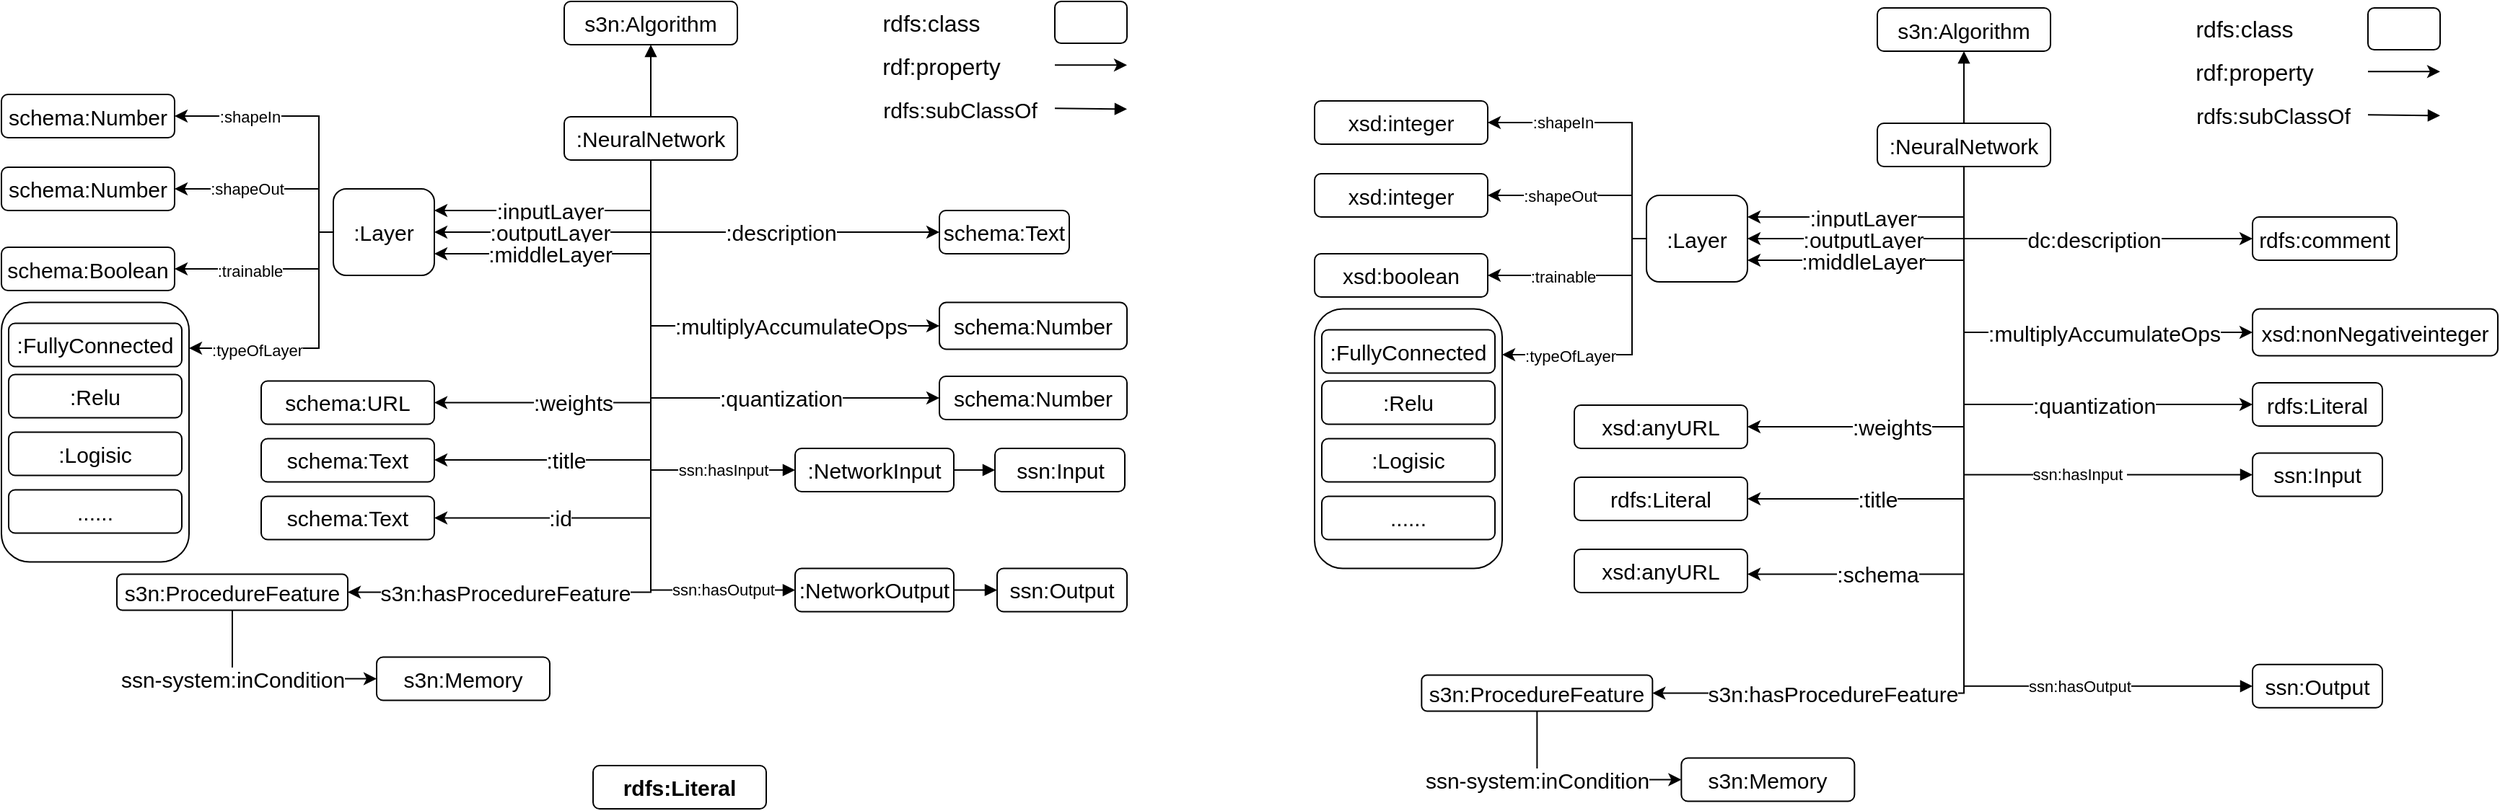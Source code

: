 <mxfile version="14.9.7" type="github">
  <diagram id="LXL1NXqvXz7W8JA6Dsug" name="Page-1">
    <mxGraphModel dx="1291" dy="583" grid="1" gridSize="10" guides="1" tooltips="1" connect="1" arrows="1" fold="1" page="0" pageScale="1" pageWidth="850" pageHeight="1100" math="0" shadow="0">
      <root>
        <mxCell id="0" />
        <mxCell id="1" parent="0" />
        <mxCell id="jss7JCfpPxiry4sK2nVC-1" value="s3n:Algorithm" style="rounded=1;whiteSpace=wrap;html=1;fontSize=15;" parent="1" vertex="1">
          <mxGeometry x="290" y="210" width="120" height="30" as="geometry" />
        </mxCell>
        <mxCell id="jss7JCfpPxiry4sK2nVC-13" value=":title" style="edgeStyle=orthogonalEdgeStyle;rounded=0;orthogonalLoop=1;jettySize=auto;html=1;exitX=0.5;exitY=1;exitDx=0;exitDy=0;fontSize=15;entryX=1;entryY=0.5;entryDx=0;entryDy=0;" parent="1" source="jss7JCfpPxiry4sK2nVC-2" edge="1" target="jss7JCfpPxiry4sK2nVC-33">
          <mxGeometry x="0.492" relative="1" as="geometry">
            <mxPoint x="200" y="485" as="targetPoint" />
            <Array as="points">
              <mxPoint x="350" y="528" />
              <mxPoint x="200" y="528" />
            </Array>
            <mxPoint as="offset" />
          </mxGeometry>
        </mxCell>
        <mxCell id="jss7JCfpPxiry4sK2nVC-15" value=":id" style="edgeStyle=orthogonalEdgeStyle;rounded=0;orthogonalLoop=1;jettySize=auto;html=1;exitX=0.5;exitY=1;exitDx=0;exitDy=0;entryX=1;entryY=0.5;entryDx=0;entryDy=0;fontSize=15;" parent="1" source="jss7JCfpPxiry4sK2nVC-2" target="jss7JCfpPxiry4sK2nVC-34" edge="1">
          <mxGeometry x="0.562" relative="1" as="geometry">
            <mxPoint x="350" y="730" as="targetPoint" />
            <mxPoint as="offset" />
          </mxGeometry>
        </mxCell>
        <mxCell id="jss7JCfpPxiry4sK2nVC-16" value=":weights" style="edgeStyle=orthogonalEdgeStyle;rounded=0;orthogonalLoop=1;jettySize=auto;html=1;exitX=0.5;exitY=1;exitDx=0;exitDy=0;entryX=1;entryY=0.5;entryDx=0;entryDy=0;fontSize=15;" parent="1" source="jss7JCfpPxiry4sK2nVC-2" target="jss7JCfpPxiry4sK2nVC-3" edge="1">
          <mxGeometry x="0.396" relative="1" as="geometry">
            <mxPoint x="810.0" y="500" as="targetPoint" />
            <mxPoint as="offset" />
          </mxGeometry>
        </mxCell>
        <mxCell id="jss7JCfpPxiry4sK2nVC-20" value=":inputLayer" style="edgeStyle=orthogonalEdgeStyle;rounded=0;orthogonalLoop=1;jettySize=auto;html=1;exitX=0.5;exitY=1;exitDx=0;exitDy=0;entryX=1;entryY=0.25;entryDx=0;entryDy=0;fontSize=15;" parent="1" source="jss7JCfpPxiry4sK2nVC-2" target="jss7JCfpPxiry4sK2nVC-19" edge="1">
          <mxGeometry x="0.135" relative="1" as="geometry">
            <mxPoint as="offset" />
          </mxGeometry>
        </mxCell>
        <mxCell id="jss7JCfpPxiry4sK2nVC-23" value=":outputLayer" style="edgeStyle=orthogonalEdgeStyle;rounded=0;orthogonalLoop=1;jettySize=auto;html=1;exitX=0.5;exitY=1;exitDx=0;exitDy=0;entryX=1;entryY=0.5;entryDx=0;entryDy=0;fontSize=15;" parent="1" source="jss7JCfpPxiry4sK2nVC-2" target="jss7JCfpPxiry4sK2nVC-19" edge="1">
          <mxGeometry x="0.2" relative="1" as="geometry">
            <mxPoint x="40" y="390" as="targetPoint" />
            <mxPoint as="offset" />
          </mxGeometry>
        </mxCell>
        <mxCell id="jss7JCfpPxiry4sK2nVC-24" value=":middleLayer" style="edgeStyle=orthogonalEdgeStyle;rounded=0;orthogonalLoop=1;jettySize=auto;html=1;exitX=0.5;exitY=1;exitDx=0;exitDy=0;entryX=1;entryY=0.75;entryDx=0;entryDy=0;fontSize=15;" parent="1" source="jss7JCfpPxiry4sK2nVC-2" target="jss7JCfpPxiry4sK2nVC-19" edge="1">
          <mxGeometry x="0.256" relative="1" as="geometry">
            <mxPoint as="offset" />
          </mxGeometry>
        </mxCell>
        <mxCell id="jss7JCfpPxiry4sK2nVC-37" value=":description" style="edgeStyle=orthogonalEdgeStyle;rounded=0;orthogonalLoop=1;jettySize=auto;html=1;exitX=0.5;exitY=1;exitDx=0;exitDy=0;entryX=0;entryY=0.5;entryDx=0;entryDy=0;fontSize=15;" parent="1" source="jss7JCfpPxiry4sK2nVC-2" target="jss7JCfpPxiry4sK2nVC-36" edge="1">
          <mxGeometry x="0.12" relative="1" as="geometry">
            <mxPoint as="offset" />
          </mxGeometry>
        </mxCell>
        <mxCell id="jss7JCfpPxiry4sK2nVC-38" value=":multiplyAccumulateOps" style="edgeStyle=orthogonalEdgeStyle;rounded=0;orthogonalLoop=1;jettySize=auto;html=1;exitX=0.5;exitY=1;exitDx=0;exitDy=0;entryX=0;entryY=0.5;entryDx=0;entryDy=0;fontSize=15;" parent="1" source="jss7JCfpPxiry4sK2nVC-2" target="jss7JCfpPxiry4sK2nVC-30" edge="1">
          <mxGeometry x="0.346" relative="1" as="geometry">
            <mxPoint as="offset" />
          </mxGeometry>
        </mxCell>
        <mxCell id="jss7JCfpPxiry4sK2nVC-40" value=":quantization" style="edgeStyle=orthogonalEdgeStyle;rounded=0;orthogonalLoop=1;jettySize=auto;html=1;exitX=0.5;exitY=1;exitDx=0;exitDy=0;entryX=0;entryY=0.5;entryDx=0;entryDy=0;fontSize=15;" parent="1" source="jss7JCfpPxiry4sK2nVC-2" target="jss7JCfpPxiry4sK2nVC-32" edge="1">
          <mxGeometry x="0.397" relative="1" as="geometry">
            <mxPoint as="offset" />
          </mxGeometry>
        </mxCell>
        <mxCell id="jss7JCfpPxiry4sK2nVC-59" value="s3n:hasProcedureFeature" style="edgeStyle=orthogonalEdgeStyle;rounded=0;orthogonalLoop=1;jettySize=auto;html=1;exitX=0.5;exitY=1;exitDx=0;exitDy=0;fontSize=15;endArrow=classic;endFill=1;entryX=1;entryY=0.5;entryDx=0;entryDy=0;" parent="1" source="jss7JCfpPxiry4sK2nVC-2" target="jss7JCfpPxiry4sK2nVC-58" edge="1">
          <mxGeometry x="0.571" relative="1" as="geometry">
            <mxPoint x="480" y="810" as="targetPoint" />
            <mxPoint as="offset" />
          </mxGeometry>
        </mxCell>
        <mxCell id="jss7JCfpPxiry4sK2nVC-66" style="edgeStyle=orthogonalEdgeStyle;rounded=0;orthogonalLoop=1;jettySize=auto;html=1;exitX=0.5;exitY=0;exitDx=0;exitDy=0;entryX=0.5;entryY=1;entryDx=0;entryDy=0;fontSize=15;endArrow=block;endFill=1;" parent="1" source="jss7JCfpPxiry4sK2nVC-2" target="jss7JCfpPxiry4sK2nVC-1" edge="1">
          <mxGeometry relative="1" as="geometry" />
        </mxCell>
        <mxCell id="vN-ApxC82CY0WaiQvZb2-4" value="ssn:hasInput " style="edgeStyle=orthogonalEdgeStyle;rounded=0;orthogonalLoop=1;jettySize=auto;html=1;exitX=0.5;exitY=1;exitDx=0;exitDy=0;entryX=0;entryY=0.5;entryDx=0;entryDy=0;endArrow=block;endFill=1;" parent="1" source="jss7JCfpPxiry4sK2nVC-2" target="9Srf9fNfijRDF5B15jsF-1" edge="1">
          <mxGeometry x="0.682" relative="1" as="geometry">
            <mxPoint as="offset" />
          </mxGeometry>
        </mxCell>
        <mxCell id="vN-ApxC82CY0WaiQvZb2-5" value="ssn:hasOutput" style="edgeStyle=orthogonalEdgeStyle;rounded=0;orthogonalLoop=1;jettySize=auto;html=1;exitX=0.5;exitY=1;exitDx=0;exitDy=0;entryX=0;entryY=0.5;entryDx=0;entryDy=0;endArrow=block;endFill=1;" parent="1" source="jss7JCfpPxiry4sK2nVC-2" target="FwwCy6SQuPoG6flF36ar-1" edge="1">
          <mxGeometry x="0.749" relative="1" as="geometry">
            <mxPoint as="offset" />
          </mxGeometry>
        </mxCell>
        <mxCell id="jss7JCfpPxiry4sK2nVC-2" value=":NeuralNetwork" style="rounded=1;whiteSpace=wrap;html=1;fontSize=15;" parent="1" vertex="1">
          <mxGeometry x="290" y="290" width="120" height="30" as="geometry" />
        </mxCell>
        <mxCell id="jss7JCfpPxiry4sK2nVC-3" value="schema:URL" style="rounded=1;whiteSpace=wrap;html=1;fontSize=15;" parent="1" vertex="1">
          <mxGeometry x="80" y="473.25" width="120" height="30" as="geometry" />
        </mxCell>
        <mxCell id="jss7JCfpPxiry4sK2nVC-19" value=":Layer" style="rounded=1;whiteSpace=wrap;html=1;fontSize=15;" parent="1" vertex="1">
          <mxGeometry x="130" y="340" width="70" height="60" as="geometry" />
        </mxCell>
        <mxCell id="jss7JCfpPxiry4sK2nVC-30" value="schema:Number" style="rounded=1;whiteSpace=wrap;html=1;fontSize=15;" parent="1" vertex="1">
          <mxGeometry x="550" y="418.75" width="130" height="32.5" as="geometry" />
        </mxCell>
        <mxCell id="jss7JCfpPxiry4sK2nVC-32" value="schema:Number" style="rounded=1;whiteSpace=wrap;html=1;fontSize=15;" parent="1" vertex="1">
          <mxGeometry x="550" y="470" width="130" height="30" as="geometry" />
        </mxCell>
        <mxCell id="jss7JCfpPxiry4sK2nVC-33" value="schema:Text" style="rounded=1;whiteSpace=wrap;html=1;fontSize=15;" parent="1" vertex="1">
          <mxGeometry x="80" y="513.25" width="120" height="30" as="geometry" />
        </mxCell>
        <mxCell id="jss7JCfpPxiry4sK2nVC-34" value="schema:Text" style="rounded=1;whiteSpace=wrap;html=1;fontSize=15;" parent="1" vertex="1">
          <mxGeometry x="80" y="553.25" width="120" height="30" as="geometry" />
        </mxCell>
        <mxCell id="jss7JCfpPxiry4sK2nVC-36" value="schema:Text" style="rounded=1;whiteSpace=wrap;html=1;fontSize=15;" parent="1" vertex="1">
          <mxGeometry x="550" y="355" width="90" height="30" as="geometry" />
        </mxCell>
        <mxCell id="jss7JCfpPxiry4sK2nVC-39" style="edgeStyle=orthogonalEdgeStyle;rounded=0;orthogonalLoop=1;jettySize=auto;html=1;exitX=0.5;exitY=1;exitDx=0;exitDy=0;fontSize=15;" parent="1" edge="1">
          <mxGeometry relative="1" as="geometry">
            <mxPoint x="685" y="616" as="sourcePoint" />
            <mxPoint x="685" y="616" as="targetPoint" />
          </mxGeometry>
        </mxCell>
        <mxCell id="jss7JCfpPxiry4sK2nVC-50" value="" style="rounded=1;whiteSpace=wrap;html=1;fontSize=16;" parent="1" vertex="1">
          <mxGeometry x="630" y="210" width="50" height="29" as="geometry" />
        </mxCell>
        <mxCell id="jss7JCfpPxiry4sK2nVC-51" value="rdfs:class" style="text;html=1;align=center;verticalAlign=middle;resizable=0;points=[];autosize=1;strokeColor=none;fontSize=16;" parent="1" vertex="1">
          <mxGeometry x="504" y="214.5" width="80" height="20" as="geometry" />
        </mxCell>
        <mxCell id="jss7JCfpPxiry4sK2nVC-52" value="rdf:property" style="text;html=1;align=center;verticalAlign=middle;resizable=0;points=[];autosize=1;strokeColor=none;fontSize=16;" parent="1" vertex="1">
          <mxGeometry x="501" y="244.5" width="100" height="20" as="geometry" />
        </mxCell>
        <mxCell id="jss7JCfpPxiry4sK2nVC-53" value="" style="endArrow=classic;html=1;fontSize=16;" parent="1" edge="1">
          <mxGeometry width="50" height="50" relative="1" as="geometry">
            <mxPoint x="630" y="254.16" as="sourcePoint" />
            <mxPoint x="680" y="254.16" as="targetPoint" />
            <Array as="points">
              <mxPoint x="640" y="254.16" />
            </Array>
          </mxGeometry>
        </mxCell>
        <mxCell id="jss7JCfpPxiry4sK2nVC-55" value="" style="endArrow=block;html=1;fontSize=16;endFill=1;" parent="1" edge="1">
          <mxGeometry width="50" height="50" relative="1" as="geometry">
            <mxPoint x="630" y="284.16" as="sourcePoint" />
            <mxPoint x="680" y="284.66" as="targetPoint" />
          </mxGeometry>
        </mxCell>
        <mxCell id="jss7JCfpPxiry4sK2nVC-63" value="ssn-system:inCondition" style="edgeStyle=orthogonalEdgeStyle;rounded=0;orthogonalLoop=1;jettySize=auto;html=1;exitX=0.5;exitY=1;exitDx=0;exitDy=0;entryX=0;entryY=0.5;entryDx=0;entryDy=0;fontSize=15;endArrow=classic;endFill=1;" parent="1" source="jss7JCfpPxiry4sK2nVC-58" target="jss7JCfpPxiry4sK2nVC-60" edge="1">
          <mxGeometry x="-0.356" relative="1" as="geometry">
            <mxPoint as="offset" />
            <Array as="points">
              <mxPoint x="60" y="679.75" />
            </Array>
          </mxGeometry>
        </mxCell>
        <mxCell id="jss7JCfpPxiry4sK2nVC-58" value="s3n:ProcedureFeature" style="rounded=1;whiteSpace=wrap;html=1;fontSize=15;" parent="1" vertex="1">
          <mxGeometry x="-20" y="607.25" width="160" height="25" as="geometry" />
        </mxCell>
        <mxCell id="jss7JCfpPxiry4sK2nVC-60" value="s3n:Memory" style="rounded=1;whiteSpace=wrap;html=1;fontSize=15;" parent="1" vertex="1">
          <mxGeometry x="160" y="664.75" width="120" height="30" as="geometry" />
        </mxCell>
        <mxCell id="jss7JCfpPxiry4sK2nVC-67" value="rdfs:subClassOf" style="text;html=1;align=center;verticalAlign=middle;resizable=0;points=[];autosize=1;strokeColor=none;fontSize=15;" parent="1" vertex="1">
          <mxGeometry x="504" y="274.5" width="120" height="20" as="geometry" />
        </mxCell>
        <mxCell id="O1qYqZWK-9wZ80ejL66R-15" value="ssn:Input" style="rounded=1;whiteSpace=wrap;html=1;fontSize=15;" parent="1" vertex="1">
          <mxGeometry x="588.5" y="520" width="90" height="30" as="geometry" />
        </mxCell>
        <mxCell id="vN-ApxC82CY0WaiQvZb2-1" value="ssn:Output" style="rounded=1;whiteSpace=wrap;html=1;fontSize=15;" parent="1" vertex="1">
          <mxGeometry x="590" y="603.25" width="90" height="30" as="geometry" />
        </mxCell>
        <mxCell id="1HyCjjvnwFYjSzsX7dkW-1" value="s3n:Algorithm" style="rounded=1;whiteSpace=wrap;html=1;fontSize=15;" parent="1" vertex="1">
          <mxGeometry x="1200" y="214.5" width="120" height="30" as="geometry" />
        </mxCell>
        <mxCell id="1HyCjjvnwFYjSzsX7dkW-2" value=":title" style="edgeStyle=orthogonalEdgeStyle;rounded=0;orthogonalLoop=1;jettySize=auto;html=1;exitX=0.5;exitY=1;exitDx=0;exitDy=0;fontSize=15;entryX=1;entryY=0.5;entryDx=0;entryDy=0;" parent="1" source="1HyCjjvnwFYjSzsX7dkW-15" target="1HyCjjvnwFYjSzsX7dkW-20" edge="1">
          <mxGeometry x="0.527" relative="1" as="geometry">
            <mxPoint x="1110" y="550" as="targetPoint" />
            <Array as="points">
              <mxPoint x="1260" y="555" />
            </Array>
            <mxPoint as="offset" />
          </mxGeometry>
        </mxCell>
        <mxCell id="1HyCjjvnwFYjSzsX7dkW-4" value=":weights" style="edgeStyle=orthogonalEdgeStyle;rounded=0;orthogonalLoop=1;jettySize=auto;html=1;exitX=0.5;exitY=1;exitDx=0;exitDy=0;entryX=1;entryY=0.5;entryDx=0;entryDy=0;fontSize=15;" parent="1" source="1HyCjjvnwFYjSzsX7dkW-15" target="1HyCjjvnwFYjSzsX7dkW-16" edge="1">
          <mxGeometry x="0.396" relative="1" as="geometry">
            <mxPoint x="1720.0" y="504.5" as="targetPoint" />
            <mxPoint as="offset" />
          </mxGeometry>
        </mxCell>
        <mxCell id="1HyCjjvnwFYjSzsX7dkW-5" value=":inputLayer" style="edgeStyle=orthogonalEdgeStyle;rounded=0;orthogonalLoop=1;jettySize=auto;html=1;exitX=0.5;exitY=1;exitDx=0;exitDy=0;entryX=1;entryY=0.25;entryDx=0;entryDy=0;fontSize=15;" parent="1" source="1HyCjjvnwFYjSzsX7dkW-15" target="1HyCjjvnwFYjSzsX7dkW-17" edge="1">
          <mxGeometry x="0.135" relative="1" as="geometry">
            <mxPoint as="offset" />
          </mxGeometry>
        </mxCell>
        <mxCell id="1HyCjjvnwFYjSzsX7dkW-6" value=":outputLayer" style="edgeStyle=orthogonalEdgeStyle;rounded=0;orthogonalLoop=1;jettySize=auto;html=1;exitX=0.5;exitY=1;exitDx=0;exitDy=0;entryX=1;entryY=0.5;entryDx=0;entryDy=0;fontSize=15;" parent="1" source="1HyCjjvnwFYjSzsX7dkW-15" target="1HyCjjvnwFYjSzsX7dkW-17" edge="1">
          <mxGeometry x="0.2" relative="1" as="geometry">
            <mxPoint x="950" y="394.5" as="targetPoint" />
            <mxPoint as="offset" />
          </mxGeometry>
        </mxCell>
        <mxCell id="1HyCjjvnwFYjSzsX7dkW-7" value=":middleLayer" style="edgeStyle=orthogonalEdgeStyle;rounded=0;orthogonalLoop=1;jettySize=auto;html=1;exitX=0.5;exitY=1;exitDx=0;exitDy=0;entryX=1;entryY=0.75;entryDx=0;entryDy=0;fontSize=15;" parent="1" source="1HyCjjvnwFYjSzsX7dkW-15" target="1HyCjjvnwFYjSzsX7dkW-17" edge="1">
          <mxGeometry x="0.256" relative="1" as="geometry">
            <mxPoint as="offset" />
          </mxGeometry>
        </mxCell>
        <mxCell id="1HyCjjvnwFYjSzsX7dkW-8" value="dc:description" style="edgeStyle=orthogonalEdgeStyle;rounded=0;orthogonalLoop=1;jettySize=auto;html=1;exitX=0.5;exitY=1;exitDx=0;exitDy=0;entryX=0;entryY=0.5;entryDx=0;entryDy=0;fontSize=15;" parent="1" source="1HyCjjvnwFYjSzsX7dkW-15" target="1HyCjjvnwFYjSzsX7dkW-22" edge="1">
          <mxGeometry x="0.12" relative="1" as="geometry">
            <mxPoint as="offset" />
          </mxGeometry>
        </mxCell>
        <mxCell id="1HyCjjvnwFYjSzsX7dkW-9" value=":multiplyAccumulateOps" style="edgeStyle=orthogonalEdgeStyle;rounded=0;orthogonalLoop=1;jettySize=auto;html=1;exitX=0.5;exitY=1;exitDx=0;exitDy=0;entryX=0;entryY=0.5;entryDx=0;entryDy=0;fontSize=15;" parent="1" source="1HyCjjvnwFYjSzsX7dkW-15" target="1HyCjjvnwFYjSzsX7dkW-18" edge="1">
          <mxGeometry x="0.346" relative="1" as="geometry">
            <mxPoint as="offset" />
          </mxGeometry>
        </mxCell>
        <mxCell id="1HyCjjvnwFYjSzsX7dkW-10" value=":quantization" style="edgeStyle=orthogonalEdgeStyle;rounded=0;orthogonalLoop=1;jettySize=auto;html=1;exitX=0.5;exitY=1;exitDx=0;exitDy=0;entryX=0;entryY=0.5;entryDx=0;entryDy=0;fontSize=15;" parent="1" source="1HyCjjvnwFYjSzsX7dkW-15" target="1HyCjjvnwFYjSzsX7dkW-19" edge="1">
          <mxGeometry x="0.397" relative="1" as="geometry">
            <mxPoint as="offset" />
          </mxGeometry>
        </mxCell>
        <mxCell id="1HyCjjvnwFYjSzsX7dkW-11" value="s3n:hasProcedureFeature" style="edgeStyle=orthogonalEdgeStyle;rounded=0;orthogonalLoop=1;jettySize=auto;html=1;exitX=0.5;exitY=1;exitDx=0;exitDy=0;fontSize=15;endArrow=classic;endFill=1;entryX=1;entryY=0.5;entryDx=0;entryDy=0;" parent="1" source="1HyCjjvnwFYjSzsX7dkW-15" target="1HyCjjvnwFYjSzsX7dkW-30" edge="1">
          <mxGeometry x="0.571" relative="1" as="geometry">
            <mxPoint x="1390" y="814.5" as="targetPoint" />
            <mxPoint as="offset" />
          </mxGeometry>
        </mxCell>
        <mxCell id="1HyCjjvnwFYjSzsX7dkW-12" style="edgeStyle=orthogonalEdgeStyle;rounded=0;orthogonalLoop=1;jettySize=auto;html=1;exitX=0.5;exitY=0;exitDx=0;exitDy=0;entryX=0.5;entryY=1;entryDx=0;entryDy=0;fontSize=15;endArrow=block;endFill=1;" parent="1" source="1HyCjjvnwFYjSzsX7dkW-15" target="1HyCjjvnwFYjSzsX7dkW-1" edge="1">
          <mxGeometry relative="1" as="geometry" />
        </mxCell>
        <mxCell id="1HyCjjvnwFYjSzsX7dkW-13" value="ssn:hasInput&amp;nbsp; " style="edgeStyle=orthogonalEdgeStyle;rounded=0;orthogonalLoop=1;jettySize=auto;html=1;exitX=0.5;exitY=1;exitDx=0;exitDy=0;entryX=0;entryY=0.5;entryDx=0;entryDy=0;endArrow=block;endFill=1;" parent="1" source="1HyCjjvnwFYjSzsX7dkW-15" target="1HyCjjvnwFYjSzsX7dkW-38" edge="1">
          <mxGeometry x="0.42" relative="1" as="geometry">
            <mxPoint as="offset" />
          </mxGeometry>
        </mxCell>
        <mxCell id="1HyCjjvnwFYjSzsX7dkW-14" value="ssn:hasOutput " style="edgeStyle=orthogonalEdgeStyle;rounded=0;orthogonalLoop=1;jettySize=auto;html=1;exitX=0.5;exitY=1;exitDx=0;exitDy=0;entryX=0;entryY=0.5;entryDx=0;entryDy=0;endArrow=block;endFill=1;" parent="1" source="1HyCjjvnwFYjSzsX7dkW-15" target="1HyCjjvnwFYjSzsX7dkW-39" edge="1">
          <mxGeometry x="0.572" relative="1" as="geometry">
            <mxPoint as="offset" />
          </mxGeometry>
        </mxCell>
        <mxCell id="1HyCjjvnwFYjSzsX7dkW-15" value=":NeuralNetwork" style="rounded=1;whiteSpace=wrap;html=1;fontSize=15;" parent="1" vertex="1">
          <mxGeometry x="1200" y="294.5" width="120" height="30" as="geometry" />
        </mxCell>
        <mxCell id="1HyCjjvnwFYjSzsX7dkW-16" value="xsd:anyURL" style="rounded=1;whiteSpace=wrap;html=1;fontSize=15;" parent="1" vertex="1">
          <mxGeometry x="990" y="490" width="120" height="30" as="geometry" />
        </mxCell>
        <mxCell id="1HyCjjvnwFYjSzsX7dkW-55" style="edgeStyle=orthogonalEdgeStyle;rounded=0;orthogonalLoop=1;jettySize=auto;html=1;exitX=0;exitY=0.5;exitDx=0;exitDy=0;entryX=1;entryY=0.5;entryDx=0;entryDy=0;" parent="1" source="1HyCjjvnwFYjSzsX7dkW-17" target="1HyCjjvnwFYjSzsX7dkW-51" edge="1">
          <mxGeometry relative="1" as="geometry">
            <Array as="points">
              <mxPoint x="1030" y="374" />
              <mxPoint x="1030" y="294" />
            </Array>
          </mxGeometry>
        </mxCell>
        <mxCell id="1HyCjjvnwFYjSzsX7dkW-59" value=":shapeIn" style="edgeLabel;html=1;align=center;verticalAlign=middle;resizable=0;points=[];" parent="1HyCjjvnwFYjSzsX7dkW-55" vertex="1" connectable="0">
          <mxGeometry x="0.41" relative="1" as="geometry">
            <mxPoint x="-4" as="offset" />
          </mxGeometry>
        </mxCell>
        <mxCell id="1HyCjjvnwFYjSzsX7dkW-56" value="" style="edgeStyle=orthogonalEdgeStyle;rounded=0;orthogonalLoop=1;jettySize=auto;html=1;exitX=0;exitY=0.5;exitDx=0;exitDy=0;entryX=1;entryY=0.5;entryDx=0;entryDy=0;" parent="1" source="1HyCjjvnwFYjSzsX7dkW-17" target="1HyCjjvnwFYjSzsX7dkW-52" edge="1">
          <mxGeometry x="0.538" relative="1" as="geometry">
            <Array as="points">
              <mxPoint x="1030" y="374" />
              <mxPoint x="1030" y="344" />
            </Array>
            <mxPoint as="offset" />
          </mxGeometry>
        </mxCell>
        <mxCell id="1HyCjjvnwFYjSzsX7dkW-62" value=":shapeOut" style="edgeLabel;html=1;align=center;verticalAlign=middle;resizable=0;points=[];" parent="1HyCjjvnwFYjSzsX7dkW-56" vertex="1" connectable="0">
          <mxGeometry x="0.287" relative="1" as="geometry">
            <mxPoint as="offset" />
          </mxGeometry>
        </mxCell>
        <mxCell id="1HyCjjvnwFYjSzsX7dkW-57" style="edgeStyle=orthogonalEdgeStyle;rounded=0;orthogonalLoop=1;jettySize=auto;html=1;exitX=0;exitY=0.5;exitDx=0;exitDy=0;entryX=1;entryY=0.5;entryDx=0;entryDy=0;" parent="1" source="1HyCjjvnwFYjSzsX7dkW-17" target="1HyCjjvnwFYjSzsX7dkW-53" edge="1">
          <mxGeometry relative="1" as="geometry">
            <Array as="points">
              <mxPoint x="1030" y="374" />
              <mxPoint x="1030" y="400" />
            </Array>
          </mxGeometry>
        </mxCell>
        <mxCell id="1HyCjjvnwFYjSzsX7dkW-60" value=":trainable" style="edgeLabel;html=1;align=center;verticalAlign=middle;resizable=0;points=[];" parent="1HyCjjvnwFYjSzsX7dkW-57" vertex="1" connectable="0">
          <mxGeometry x="0.229" y="1" relative="1" as="geometry">
            <mxPoint as="offset" />
          </mxGeometry>
        </mxCell>
        <mxCell id="1HyCjjvnwFYjSzsX7dkW-58" style="edgeStyle=orthogonalEdgeStyle;rounded=0;orthogonalLoop=1;jettySize=auto;html=1;exitX=0;exitY=0.5;exitDx=0;exitDy=0;entryX=1;entryY=0.5;entryDx=0;entryDy=0;" parent="1" source="1HyCjjvnwFYjSzsX7dkW-17" edge="1">
          <mxGeometry relative="1" as="geometry">
            <mxPoint x="940" y="455.0" as="targetPoint" />
            <Array as="points">
              <mxPoint x="1030" y="374" />
              <mxPoint x="1030" y="455" />
            </Array>
          </mxGeometry>
        </mxCell>
        <mxCell id="1HyCjjvnwFYjSzsX7dkW-61" value=":typeOfLayer" style="edgeLabel;html=1;align=center;verticalAlign=middle;resizable=0;points=[];" parent="1HyCjjvnwFYjSzsX7dkW-58" vertex="1" connectable="0">
          <mxGeometry x="0.479" y="1" relative="1" as="geometry">
            <mxPoint as="offset" />
          </mxGeometry>
        </mxCell>
        <mxCell id="1HyCjjvnwFYjSzsX7dkW-17" value=":Layer" style="rounded=1;whiteSpace=wrap;html=1;fontSize=15;" parent="1" vertex="1">
          <mxGeometry x="1040" y="344.5" width="70" height="60" as="geometry" />
        </mxCell>
        <mxCell id="1HyCjjvnwFYjSzsX7dkW-18" value="xsd:nonNegativeinteger" style="rounded=1;whiteSpace=wrap;html=1;fontSize=15;" parent="1" vertex="1">
          <mxGeometry x="1460" y="423.25" width="170" height="32.5" as="geometry" />
        </mxCell>
        <mxCell id="1HyCjjvnwFYjSzsX7dkW-19" value="rdfs:Literal" style="rounded=1;whiteSpace=wrap;html=1;fontSize=15;" parent="1" vertex="1">
          <mxGeometry x="1460" y="474.5" width="90" height="30" as="geometry" />
        </mxCell>
        <mxCell id="1HyCjjvnwFYjSzsX7dkW-20" value="rdfs:Literal" style="rounded=1;whiteSpace=wrap;html=1;fontSize=15;" parent="1" vertex="1">
          <mxGeometry x="990" y="540" width="120" height="30" as="geometry" />
        </mxCell>
        <mxCell id="1HyCjjvnwFYjSzsX7dkW-22" value="rdfs:comment" style="rounded=1;whiteSpace=wrap;html=1;fontSize=15;" parent="1" vertex="1">
          <mxGeometry x="1460" y="359.5" width="100" height="30" as="geometry" />
        </mxCell>
        <mxCell id="1HyCjjvnwFYjSzsX7dkW-23" style="edgeStyle=orthogonalEdgeStyle;rounded=0;orthogonalLoop=1;jettySize=auto;html=1;exitX=0.5;exitY=1;exitDx=0;exitDy=0;fontSize=15;" parent="1" edge="1">
          <mxGeometry relative="1" as="geometry">
            <mxPoint x="1589.17" y="679.75" as="sourcePoint" />
            <mxPoint x="1589.17" y="679.75" as="targetPoint" />
          </mxGeometry>
        </mxCell>
        <mxCell id="1HyCjjvnwFYjSzsX7dkW-24" value="" style="rounded=1;whiteSpace=wrap;html=1;fontSize=16;" parent="1" vertex="1">
          <mxGeometry x="1540" y="214.5" width="50" height="29" as="geometry" />
        </mxCell>
        <mxCell id="1HyCjjvnwFYjSzsX7dkW-25" value="rdfs:class" style="text;html=1;align=center;verticalAlign=middle;resizable=0;points=[];autosize=1;strokeColor=none;fontSize=16;" parent="1" vertex="1">
          <mxGeometry x="1414" y="219" width="80" height="20" as="geometry" />
        </mxCell>
        <mxCell id="1HyCjjvnwFYjSzsX7dkW-26" value="rdf:property" style="text;html=1;align=center;verticalAlign=middle;resizable=0;points=[];autosize=1;strokeColor=none;fontSize=16;" parent="1" vertex="1">
          <mxGeometry x="1411" y="249" width="100" height="20" as="geometry" />
        </mxCell>
        <mxCell id="1HyCjjvnwFYjSzsX7dkW-27" value="" style="endArrow=classic;html=1;fontSize=16;" parent="1" edge="1">
          <mxGeometry width="50" height="50" relative="1" as="geometry">
            <mxPoint x="1540" y="258.66" as="sourcePoint" />
            <mxPoint x="1590" y="258.66" as="targetPoint" />
            <Array as="points">
              <mxPoint x="1550" y="258.66" />
            </Array>
          </mxGeometry>
        </mxCell>
        <mxCell id="1HyCjjvnwFYjSzsX7dkW-28" value="" style="endArrow=block;html=1;fontSize=16;endFill=1;" parent="1" edge="1">
          <mxGeometry width="50" height="50" relative="1" as="geometry">
            <mxPoint x="1540" y="288.66" as="sourcePoint" />
            <mxPoint x="1590" y="289.16" as="targetPoint" />
          </mxGeometry>
        </mxCell>
        <mxCell id="1HyCjjvnwFYjSzsX7dkW-29" value="ssn-system:inCondition" style="edgeStyle=orthogonalEdgeStyle;rounded=0;orthogonalLoop=1;jettySize=auto;html=1;exitX=0.5;exitY=1;exitDx=0;exitDy=0;entryX=0;entryY=0.5;entryDx=0;entryDy=0;fontSize=15;endArrow=classic;endFill=1;" parent="1" source="1HyCjjvnwFYjSzsX7dkW-30" target="1HyCjjvnwFYjSzsX7dkW-31" edge="1">
          <mxGeometry x="-0.356" relative="1" as="geometry">
            <mxPoint as="offset" />
            <Array as="points">
              <mxPoint x="964.17" y="749.75" />
            </Array>
          </mxGeometry>
        </mxCell>
        <mxCell id="1HyCjjvnwFYjSzsX7dkW-30" value="s3n:ProcedureFeature" style="rounded=1;whiteSpace=wrap;html=1;fontSize=15;" parent="1" vertex="1">
          <mxGeometry x="884.17" y="677.25" width="160" height="25" as="geometry" />
        </mxCell>
        <mxCell id="1HyCjjvnwFYjSzsX7dkW-31" value="s3n:Memory" style="rounded=1;whiteSpace=wrap;html=1;fontSize=15;" parent="1" vertex="1">
          <mxGeometry x="1064.17" y="734.75" width="120" height="30" as="geometry" />
        </mxCell>
        <mxCell id="1HyCjjvnwFYjSzsX7dkW-32" value="rdfs:subClassOf" style="text;html=1;align=center;verticalAlign=middle;resizable=0;points=[];autosize=1;strokeColor=none;fontSize=15;" parent="1" vertex="1">
          <mxGeometry x="1414" y="279" width="120" height="20" as="geometry" />
        </mxCell>
        <mxCell id="1HyCjjvnwFYjSzsX7dkW-33" style="edgeStyle=orthogonalEdgeStyle;rounded=0;orthogonalLoop=1;jettySize=auto;html=1;exitX=0.5;exitY=1;exitDx=0;exitDy=0;" parent="1" edge="1">
          <mxGeometry relative="1" as="geometry">
            <mxPoint x="1584" y="592" as="sourcePoint" />
            <mxPoint x="1584" y="592" as="targetPoint" />
          </mxGeometry>
        </mxCell>
        <mxCell id="1HyCjjvnwFYjSzsX7dkW-36" style="edgeStyle=orthogonalEdgeStyle;rounded=0;orthogonalLoop=1;jettySize=auto;html=1;exitX=0.5;exitY=1;exitDx=0;exitDy=0;fontSize=15;" parent="1" edge="1">
          <mxGeometry relative="1" as="geometry">
            <mxPoint x="1537.67" y="660" as="sourcePoint" />
            <mxPoint x="1537.67" y="660" as="targetPoint" />
          </mxGeometry>
        </mxCell>
        <mxCell id="1HyCjjvnwFYjSzsX7dkW-38" value="ssn:Input" style="rounded=1;whiteSpace=wrap;html=1;fontSize=15;" parent="1" vertex="1">
          <mxGeometry x="1460" y="523.25" width="90" height="30" as="geometry" />
        </mxCell>
        <mxCell id="1HyCjjvnwFYjSzsX7dkW-39" value="ssn:Output" style="rounded=1;whiteSpace=wrap;html=1;fontSize=15;" parent="1" vertex="1">
          <mxGeometry x="1460" y="669.88" width="90" height="30" as="geometry" />
        </mxCell>
        <mxCell id="1HyCjjvnwFYjSzsX7dkW-51" value="xsd:integer" style="rounded=1;whiteSpace=wrap;html=1;fontSize=15;" parent="1" vertex="1">
          <mxGeometry x="810" y="279" width="120" height="30" as="geometry" />
        </mxCell>
        <mxCell id="1HyCjjvnwFYjSzsX7dkW-52" value="xsd:integer" style="rounded=1;whiteSpace=wrap;html=1;fontSize=15;" parent="1" vertex="1">
          <mxGeometry x="810" y="329.5" width="120" height="30" as="geometry" />
        </mxCell>
        <mxCell id="1HyCjjvnwFYjSzsX7dkW-53" value="xsd:boolean" style="rounded=1;whiteSpace=wrap;html=1;fontSize=15;" parent="1" vertex="1">
          <mxGeometry x="810" y="385" width="120" height="30" as="geometry" />
        </mxCell>
        <mxCell id="1HyCjjvnwFYjSzsX7dkW-65" value="" style="rounded=1;whiteSpace=wrap;html=1;fontSize=15;" parent="1" vertex="1">
          <mxGeometry x="810" y="423.25" width="130" height="180" as="geometry" />
        </mxCell>
        <mxCell id="1HyCjjvnwFYjSzsX7dkW-66" value="&lt;div&gt;:FullyConnected&lt;/div&gt;" style="rounded=1;whiteSpace=wrap;html=1;fontSize=15;" parent="1" vertex="1">
          <mxGeometry x="815" y="437.75" width="120" height="30" as="geometry" />
        </mxCell>
        <mxCell id="1HyCjjvnwFYjSzsX7dkW-67" value=":Relu" style="rounded=1;whiteSpace=wrap;html=1;fontSize=15;" parent="1" vertex="1">
          <mxGeometry x="815" y="473.25" width="120" height="30" as="geometry" />
        </mxCell>
        <mxCell id="1HyCjjvnwFYjSzsX7dkW-68" value=":Logisic" style="rounded=1;whiteSpace=wrap;html=1;fontSize=15;" parent="1" vertex="1">
          <mxGeometry x="815" y="513.25" width="120" height="30" as="geometry" />
        </mxCell>
        <mxCell id="1HyCjjvnwFYjSzsX7dkW-69" value="......" style="rounded=1;whiteSpace=wrap;html=1;fontSize=15;" parent="1" vertex="1">
          <mxGeometry x="815" y="553.25" width="120" height="30" as="geometry" />
        </mxCell>
        <mxCell id="1HyCjjvnwFYjSzsX7dkW-75" value="xsd:anyURL" style="rounded=1;whiteSpace=wrap;html=1;fontSize=15;" parent="1" vertex="1">
          <mxGeometry x="990" y="590" width="120" height="30" as="geometry" />
        </mxCell>
        <mxCell id="1HyCjjvnwFYjSzsX7dkW-77" value=":schema" style="edgeStyle=orthogonalEdgeStyle;rounded=0;orthogonalLoop=1;jettySize=auto;html=1;exitX=0.5;exitY=1;exitDx=0;exitDy=0;fontSize=15;entryX=1;entryY=0.5;entryDx=0;entryDy=0;" parent="1" edge="1">
          <mxGeometry x="0.527" relative="1" as="geometry">
            <mxPoint x="1110" y="607.22" as="targetPoint" />
            <Array as="points">
              <mxPoint x="1260" y="607.22" />
            </Array>
            <mxPoint as="offset" />
            <mxPoint x="1260" y="376.72" as="sourcePoint" />
          </mxGeometry>
        </mxCell>
        <mxCell id="FwwCy6SQuPoG6flF36ar-2" style="edgeStyle=orthogonalEdgeStyle;rounded=0;orthogonalLoop=1;jettySize=auto;html=1;exitX=1;exitY=0.5;exitDx=0;exitDy=0;entryX=0;entryY=0.5;entryDx=0;entryDy=0;endArrow=block;endFill=1;" edge="1" parent="1" source="9Srf9fNfijRDF5B15jsF-1" target="O1qYqZWK-9wZ80ejL66R-15">
          <mxGeometry relative="1" as="geometry" />
        </mxCell>
        <mxCell id="9Srf9fNfijRDF5B15jsF-1" value=":NetworkInput" style="rounded=1;whiteSpace=wrap;html=1;fontSize=15;" parent="1" vertex="1">
          <mxGeometry x="450" y="520" width="110" height="30" as="geometry" />
        </mxCell>
        <mxCell id="FwwCy6SQuPoG6flF36ar-3" style="edgeStyle=orthogonalEdgeStyle;rounded=0;orthogonalLoop=1;jettySize=auto;html=1;exitX=1;exitY=0.5;exitDx=0;exitDy=0;entryX=0;entryY=0.5;entryDx=0;entryDy=0;endArrow=block;endFill=1;" edge="1" parent="1" source="FwwCy6SQuPoG6flF36ar-1" target="vN-ApxC82CY0WaiQvZb2-1">
          <mxGeometry relative="1" as="geometry" />
        </mxCell>
        <mxCell id="FwwCy6SQuPoG6flF36ar-1" value=":NetworkOutput" style="rounded=1;whiteSpace=wrap;html=1;fontSize=15;" vertex="1" parent="1">
          <mxGeometry x="450" y="603.25" width="110" height="30" as="geometry" />
        </mxCell>
        <mxCell id="FwwCy6SQuPoG6flF36ar-4" style="edgeStyle=orthogonalEdgeStyle;rounded=0;orthogonalLoop=1;jettySize=auto;html=1;exitX=0;exitY=0.5;exitDx=0;exitDy=0;entryX=1;entryY=0.5;entryDx=0;entryDy=0;" edge="1" parent="1" target="FwwCy6SQuPoG6flF36ar-12">
          <mxGeometry relative="1" as="geometry">
            <Array as="points">
              <mxPoint x="120" y="369.5" />
              <mxPoint x="120" y="289.5" />
            </Array>
            <mxPoint x="130" y="370" as="sourcePoint" />
          </mxGeometry>
        </mxCell>
        <mxCell id="FwwCy6SQuPoG6flF36ar-5" value=":shapeIn" style="edgeLabel;html=1;align=center;verticalAlign=middle;resizable=0;points=[];" vertex="1" connectable="0" parent="FwwCy6SQuPoG6flF36ar-4">
          <mxGeometry x="0.41" relative="1" as="geometry">
            <mxPoint x="-4" as="offset" />
          </mxGeometry>
        </mxCell>
        <mxCell id="FwwCy6SQuPoG6flF36ar-6" value="" style="edgeStyle=orthogonalEdgeStyle;rounded=0;orthogonalLoop=1;jettySize=auto;html=1;exitX=0;exitY=0.5;exitDx=0;exitDy=0;entryX=1;entryY=0.5;entryDx=0;entryDy=0;" edge="1" parent="1" target="FwwCy6SQuPoG6flF36ar-13">
          <mxGeometry x="0.538" relative="1" as="geometry">
            <Array as="points">
              <mxPoint x="120" y="369.5" />
              <mxPoint x="120" y="339.5" />
            </Array>
            <mxPoint as="offset" />
            <mxPoint x="130" y="370" as="sourcePoint" />
          </mxGeometry>
        </mxCell>
        <mxCell id="FwwCy6SQuPoG6flF36ar-7" value=":shapeOut" style="edgeLabel;html=1;align=center;verticalAlign=middle;resizable=0;points=[];" vertex="1" connectable="0" parent="FwwCy6SQuPoG6flF36ar-6">
          <mxGeometry x="0.287" relative="1" as="geometry">
            <mxPoint as="offset" />
          </mxGeometry>
        </mxCell>
        <mxCell id="FwwCy6SQuPoG6flF36ar-8" style="edgeStyle=orthogonalEdgeStyle;rounded=0;orthogonalLoop=1;jettySize=auto;html=1;exitX=0;exitY=0.5;exitDx=0;exitDy=0;entryX=1;entryY=0.5;entryDx=0;entryDy=0;" edge="1" parent="1" target="FwwCy6SQuPoG6flF36ar-14">
          <mxGeometry relative="1" as="geometry">
            <Array as="points">
              <mxPoint x="120" y="369.5" />
              <mxPoint x="120" y="395.5" />
            </Array>
            <mxPoint x="130" y="370" as="sourcePoint" />
          </mxGeometry>
        </mxCell>
        <mxCell id="FwwCy6SQuPoG6flF36ar-9" value=":trainable" style="edgeLabel;html=1;align=center;verticalAlign=middle;resizable=0;points=[];" vertex="1" connectable="0" parent="FwwCy6SQuPoG6flF36ar-8">
          <mxGeometry x="0.229" y="1" relative="1" as="geometry">
            <mxPoint as="offset" />
          </mxGeometry>
        </mxCell>
        <mxCell id="FwwCy6SQuPoG6flF36ar-10" style="edgeStyle=orthogonalEdgeStyle;rounded=0;orthogonalLoop=1;jettySize=auto;html=1;exitX=0;exitY=0.5;exitDx=0;exitDy=0;entryX=1;entryY=0.5;entryDx=0;entryDy=0;" edge="1" parent="1">
          <mxGeometry relative="1" as="geometry">
            <mxPoint x="30" y="450.5" as="targetPoint" />
            <Array as="points">
              <mxPoint x="120" y="369.5" />
              <mxPoint x="120" y="450.5" />
            </Array>
            <mxPoint x="130" y="370" as="sourcePoint" />
          </mxGeometry>
        </mxCell>
        <mxCell id="FwwCy6SQuPoG6flF36ar-11" value=":typeOfLayer" style="edgeLabel;html=1;align=center;verticalAlign=middle;resizable=0;points=[];" vertex="1" connectable="0" parent="FwwCy6SQuPoG6flF36ar-10">
          <mxGeometry x="0.479" y="1" relative="1" as="geometry">
            <mxPoint as="offset" />
          </mxGeometry>
        </mxCell>
        <mxCell id="FwwCy6SQuPoG6flF36ar-12" value="schema:Number" style="rounded=1;whiteSpace=wrap;html=1;fontSize=15;" vertex="1" parent="1">
          <mxGeometry x="-100" y="274.5" width="120" height="30" as="geometry" />
        </mxCell>
        <mxCell id="FwwCy6SQuPoG6flF36ar-13" value="schema:Number" style="rounded=1;whiteSpace=wrap;html=1;fontSize=15;" vertex="1" parent="1">
          <mxGeometry x="-100" y="325" width="120" height="30" as="geometry" />
        </mxCell>
        <mxCell id="FwwCy6SQuPoG6flF36ar-14" value="schema:Boolean" style="rounded=1;whiteSpace=wrap;html=1;fontSize=15;" vertex="1" parent="1">
          <mxGeometry x="-100" y="380.5" width="120" height="30" as="geometry" />
        </mxCell>
        <mxCell id="FwwCy6SQuPoG6flF36ar-15" value="" style="rounded=1;whiteSpace=wrap;html=1;fontSize=15;" vertex="1" parent="1">
          <mxGeometry x="-100" y="418.75" width="130" height="180" as="geometry" />
        </mxCell>
        <mxCell id="FwwCy6SQuPoG6flF36ar-16" value="&lt;div&gt;:FullyConnected&lt;/div&gt;" style="rounded=1;whiteSpace=wrap;html=1;fontSize=15;" vertex="1" parent="1">
          <mxGeometry x="-95" y="433.25" width="120" height="30" as="geometry" />
        </mxCell>
        <mxCell id="FwwCy6SQuPoG6flF36ar-17" value=":Relu" style="rounded=1;whiteSpace=wrap;html=1;fontSize=15;" vertex="1" parent="1">
          <mxGeometry x="-95" y="468.75" width="120" height="30" as="geometry" />
        </mxCell>
        <mxCell id="FwwCy6SQuPoG6flF36ar-18" value=":Logisic" style="rounded=1;whiteSpace=wrap;html=1;fontSize=15;" vertex="1" parent="1">
          <mxGeometry x="-95" y="508.75" width="120" height="30" as="geometry" />
        </mxCell>
        <mxCell id="FwwCy6SQuPoG6flF36ar-19" value="......" style="rounded=1;whiteSpace=wrap;html=1;fontSize=15;" vertex="1" parent="1">
          <mxGeometry x="-95" y="548.75" width="120" height="30" as="geometry" />
        </mxCell>
        <mxCell id="FwwCy6SQuPoG6flF36ar-20" value="&lt;b&gt;rdfs:Literal&lt;/b&gt;" style="rounded=1;whiteSpace=wrap;html=1;fontSize=15;" vertex="1" parent="1">
          <mxGeometry x="310" y="740" width="120" height="30" as="geometry" />
        </mxCell>
      </root>
    </mxGraphModel>
  </diagram>
</mxfile>
